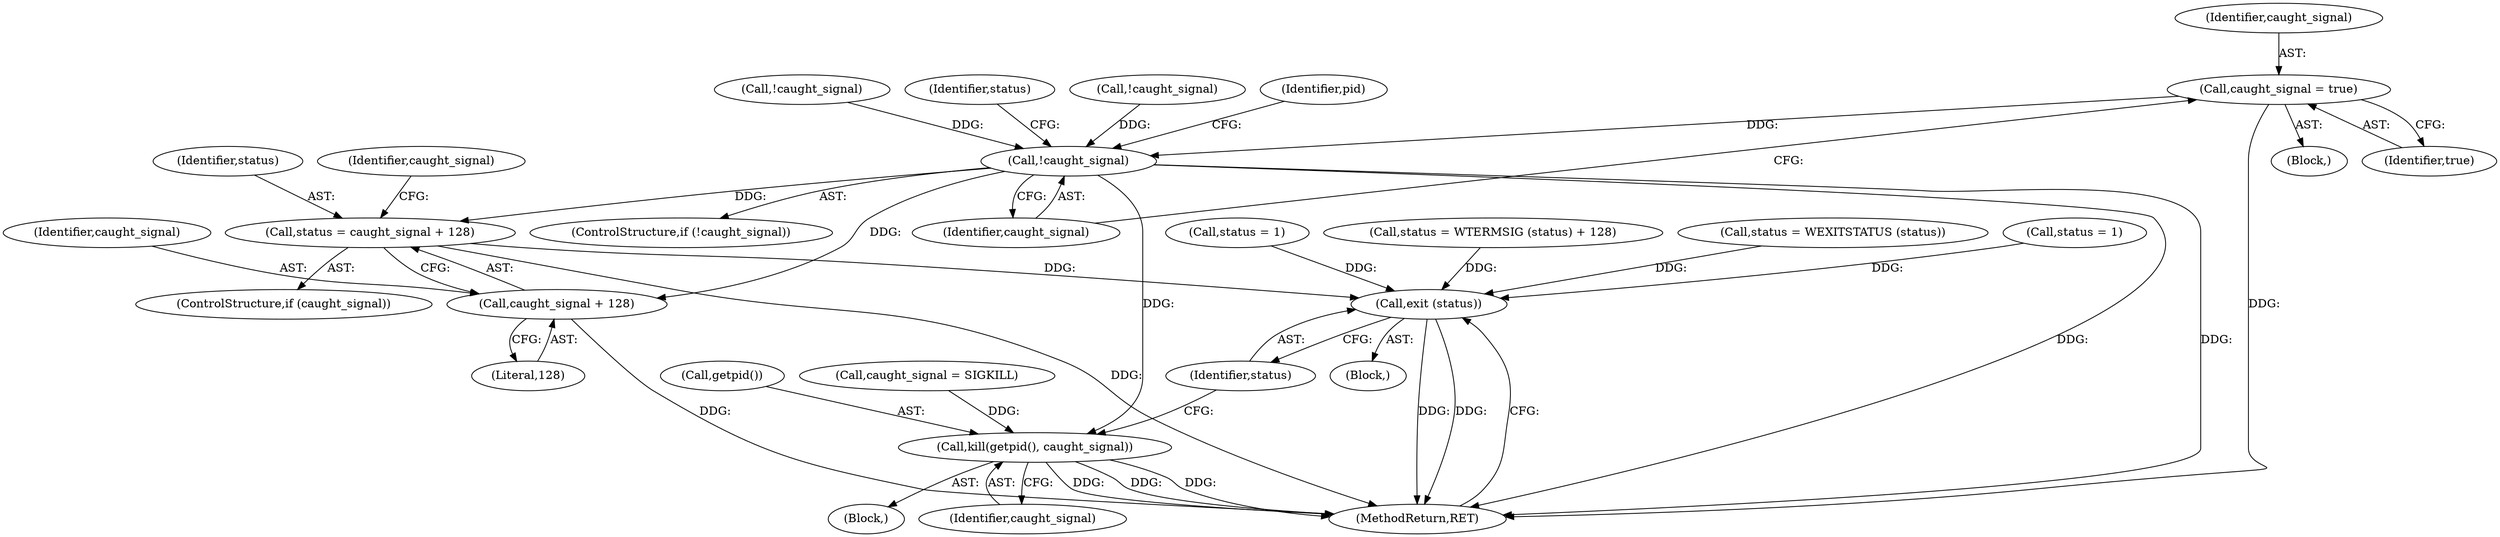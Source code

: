 digraph "0_util-linux_dffab154d29a288aa171ff50263ecc8f2e14a891@API" {
"1000298" [label="(Call,caught_signal = true)"];
"1000302" [label="(Call,!caught_signal)"];
"1000372" [label="(Call,status = caught_signal + 128)"];
"1000447" [label="(Call,exit (status))"];
"1000374" [label="(Call,caught_signal + 128)"];
"1000444" [label="(Call,kill(getpid(), caught_signal))"];
"1000448" [label="(Identifier,status)"];
"1000302" [label="(Call,!caught_signal)"];
"1000444" [label="(Call,kill(getpid(), caught_signal))"];
"1000446" [label="(Identifier,caught_signal)"];
"1000376" [label="(Literal,128)"];
"1000372" [label="(Call,status = caught_signal + 128)"];
"1000303" [label="(Identifier,caught_signal)"];
"1000365" [label="(Call,status = WEXITSTATUS (status))"];
"1000272" [label="(Call,!caught_signal)"];
"1000300" [label="(Identifier,true)"];
"1000298" [label="(Call,caught_signal = true)"];
"1000373" [label="(Identifier,status)"];
"1000399" [label="(Block,)"];
"1000382" [label="(Call,status = 1)"];
"1000383" [label="(Identifier,status)"];
"1000370" [label="(ControlStructure,if (caught_signal))"];
"1000440" [label="(Call,caught_signal = SIGKILL)"];
"1000192" [label="(Call,!caught_signal)"];
"1000309" [label="(Identifier,pid)"];
"1000375" [label="(Identifier,caught_signal)"];
"1000299" [label="(Identifier,caught_signal)"];
"1000386" [label="(Identifier,caught_signal)"];
"1000445" [label="(Call,getpid())"];
"1000447" [label="(Call,exit (status))"];
"1000374" [label="(Call,caught_signal + 128)"];
"1000108" [label="(Block,)"];
"1000301" [label="(ControlStructure,if (!caught_signal))"];
"1000378" [label="(Call,status = 1)"];
"1000294" [label="(Block,)"];
"1000449" [label="(MethodReturn,RET)"];
"1000358" [label="(Call,status = WTERMSIG (status) + 128)"];
"1000298" -> "1000294"  [label="AST: "];
"1000298" -> "1000300"  [label="CFG: "];
"1000299" -> "1000298"  [label="AST: "];
"1000300" -> "1000298"  [label="AST: "];
"1000303" -> "1000298"  [label="CFG: "];
"1000298" -> "1000449"  [label="DDG: "];
"1000298" -> "1000302"  [label="DDG: "];
"1000302" -> "1000301"  [label="AST: "];
"1000302" -> "1000303"  [label="CFG: "];
"1000303" -> "1000302"  [label="AST: "];
"1000309" -> "1000302"  [label="CFG: "];
"1000383" -> "1000302"  [label="CFG: "];
"1000302" -> "1000449"  [label="DDG: "];
"1000302" -> "1000449"  [label="DDG: "];
"1000272" -> "1000302"  [label="DDG: "];
"1000192" -> "1000302"  [label="DDG: "];
"1000302" -> "1000372"  [label="DDG: "];
"1000302" -> "1000374"  [label="DDG: "];
"1000302" -> "1000444"  [label="DDG: "];
"1000372" -> "1000370"  [label="AST: "];
"1000372" -> "1000374"  [label="CFG: "];
"1000373" -> "1000372"  [label="AST: "];
"1000374" -> "1000372"  [label="AST: "];
"1000386" -> "1000372"  [label="CFG: "];
"1000372" -> "1000449"  [label="DDG: "];
"1000372" -> "1000447"  [label="DDG: "];
"1000447" -> "1000108"  [label="AST: "];
"1000447" -> "1000448"  [label="CFG: "];
"1000448" -> "1000447"  [label="AST: "];
"1000449" -> "1000447"  [label="CFG: "];
"1000447" -> "1000449"  [label="DDG: "];
"1000447" -> "1000449"  [label="DDG: "];
"1000382" -> "1000447"  [label="DDG: "];
"1000378" -> "1000447"  [label="DDG: "];
"1000365" -> "1000447"  [label="DDG: "];
"1000358" -> "1000447"  [label="DDG: "];
"1000374" -> "1000376"  [label="CFG: "];
"1000375" -> "1000374"  [label="AST: "];
"1000376" -> "1000374"  [label="AST: "];
"1000374" -> "1000449"  [label="DDG: "];
"1000444" -> "1000399"  [label="AST: "];
"1000444" -> "1000446"  [label="CFG: "];
"1000445" -> "1000444"  [label="AST: "];
"1000446" -> "1000444"  [label="AST: "];
"1000448" -> "1000444"  [label="CFG: "];
"1000444" -> "1000449"  [label="DDG: "];
"1000444" -> "1000449"  [label="DDG: "];
"1000444" -> "1000449"  [label="DDG: "];
"1000440" -> "1000444"  [label="DDG: "];
}
